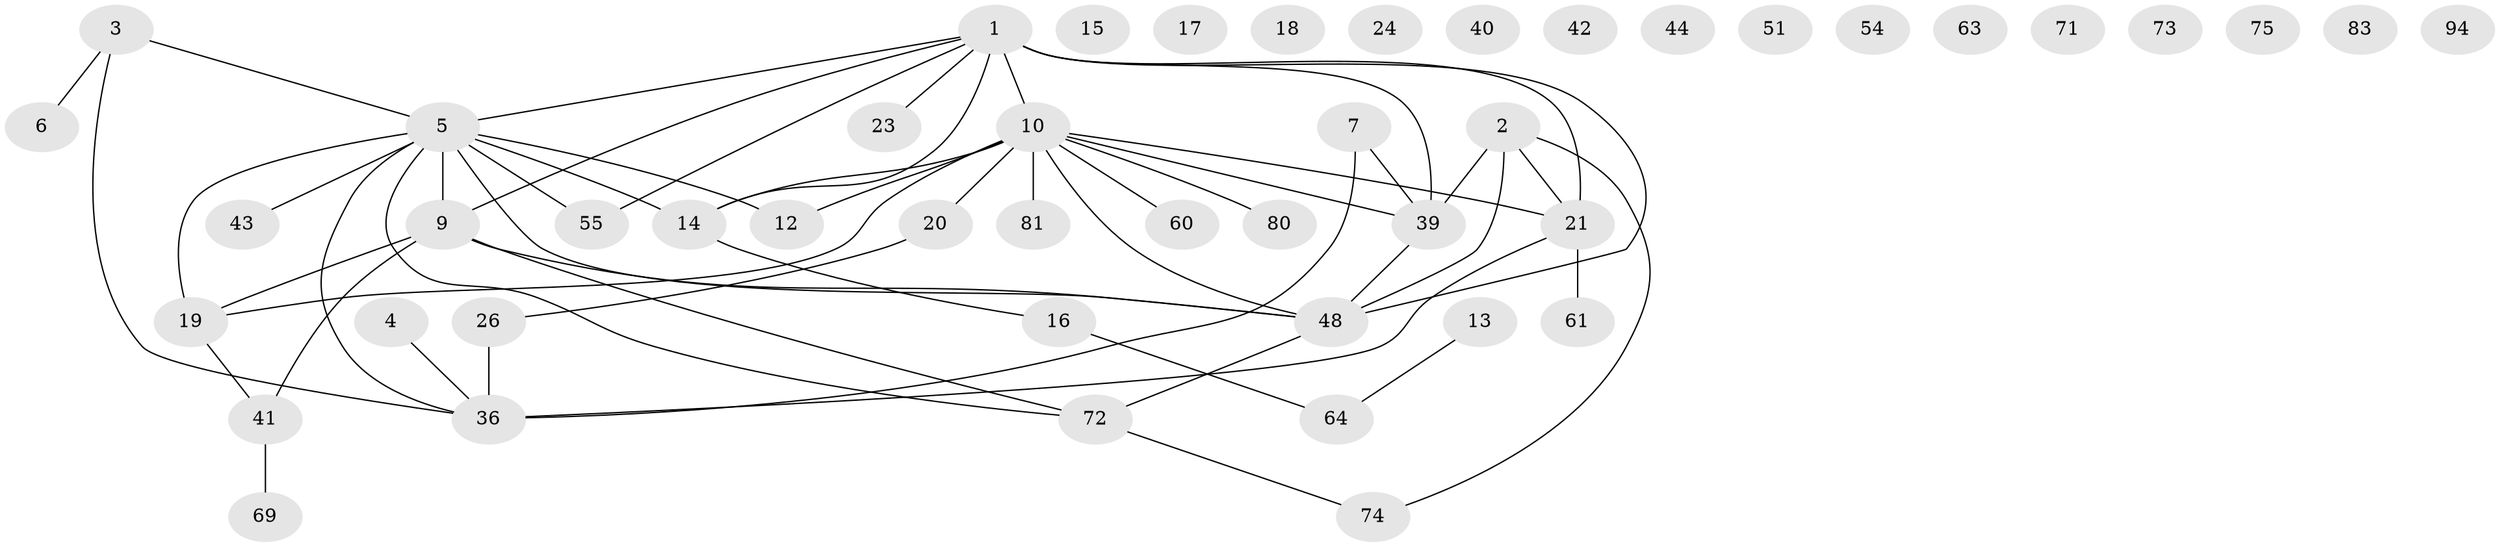 // original degree distribution, {5: 0.05319148936170213, 3: 0.19148936170212766, 1: 0.22340425531914893, 6: 0.031914893617021274, 4: 0.14893617021276595, 2: 0.2127659574468085, 0: 0.13829787234042554}
// Generated by graph-tools (version 1.1) at 2025/13/03/09/25 04:13:07]
// undirected, 47 vertices, 54 edges
graph export_dot {
graph [start="1"]
  node [color=gray90,style=filled];
  1 [super="+34+29"];
  2 [super="+93+32"];
  3;
  4 [super="+31"];
  5 [super="+11+8+38+22"];
  6;
  7 [super="+56"];
  9 [super="+25+28+67"];
  10 [super="+85+27"];
  12 [super="+65+78"];
  13;
  14;
  15;
  16 [super="+45"];
  17;
  18 [super="+49"];
  19 [super="+70"];
  20;
  21 [super="+47+35"];
  23;
  24;
  26;
  36 [super="+82"];
  39 [super="+50"];
  40;
  41 [super="+58"];
  42 [super="+88"];
  43;
  44;
  48 [super="+57+87+62"];
  51;
  54;
  55;
  60;
  61;
  63;
  64 [super="+79"];
  69;
  71;
  72;
  73;
  74 [super="+77"];
  75;
  80;
  81;
  83;
  94;
  1 -- 48;
  1 -- 5;
  1 -- 10 [weight=2];
  1 -- 23;
  1 -- 21;
  1 -- 55;
  1 -- 39;
  1 -- 9;
  1 -- 14;
  2 -- 74;
  2 -- 48;
  2 -- 21;
  2 -- 39;
  3 -- 6;
  3 -- 36;
  3 -- 5;
  4 -- 36;
  5 -- 9 [weight=3];
  5 -- 55;
  5 -- 48;
  5 -- 72;
  5 -- 43;
  5 -- 14;
  5 -- 19;
  5 -- 12;
  5 -- 36;
  7 -- 39;
  7 -- 36;
  9 -- 72;
  9 -- 19;
  9 -- 41 [weight=2];
  9 -- 48;
  10 -- 14;
  10 -- 80;
  10 -- 81;
  10 -- 20;
  10 -- 12;
  10 -- 48;
  10 -- 19;
  10 -- 21;
  10 -- 39;
  10 -- 60;
  13 -- 64;
  14 -- 16;
  16 -- 64;
  19 -- 41;
  20 -- 26;
  21 -- 36 [weight=2];
  21 -- 61;
  26 -- 36;
  39 -- 48 [weight=2];
  41 -- 69;
  48 -- 72;
  72 -- 74;
}

